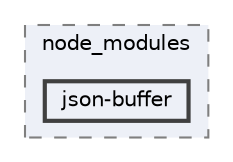 digraph "pkiclassroomrescheduler/src/main/frontend/node_modules/json-buffer"
{
 // LATEX_PDF_SIZE
  bgcolor="transparent";
  edge [fontname=Helvetica,fontsize=10,labelfontname=Helvetica,labelfontsize=10];
  node [fontname=Helvetica,fontsize=10,shape=box,height=0.2,width=0.4];
  compound=true
  subgraph clusterdir_72953eda66ccb3a2722c28e1c3e6c23b {
    graph [ bgcolor="#edf0f7", pencolor="grey50", label="node_modules", fontname=Helvetica,fontsize=10 style="filled,dashed", URL="dir_72953eda66ccb3a2722c28e1c3e6c23b.html",tooltip=""]
  dir_f4c32f9ea4d76be8c2c13432bc9c8a38 [label="json-buffer", fillcolor="#edf0f7", color="grey25", style="filled,bold", URL="dir_f4c32f9ea4d76be8c2c13432bc9c8a38.html",tooltip=""];
  }
}
